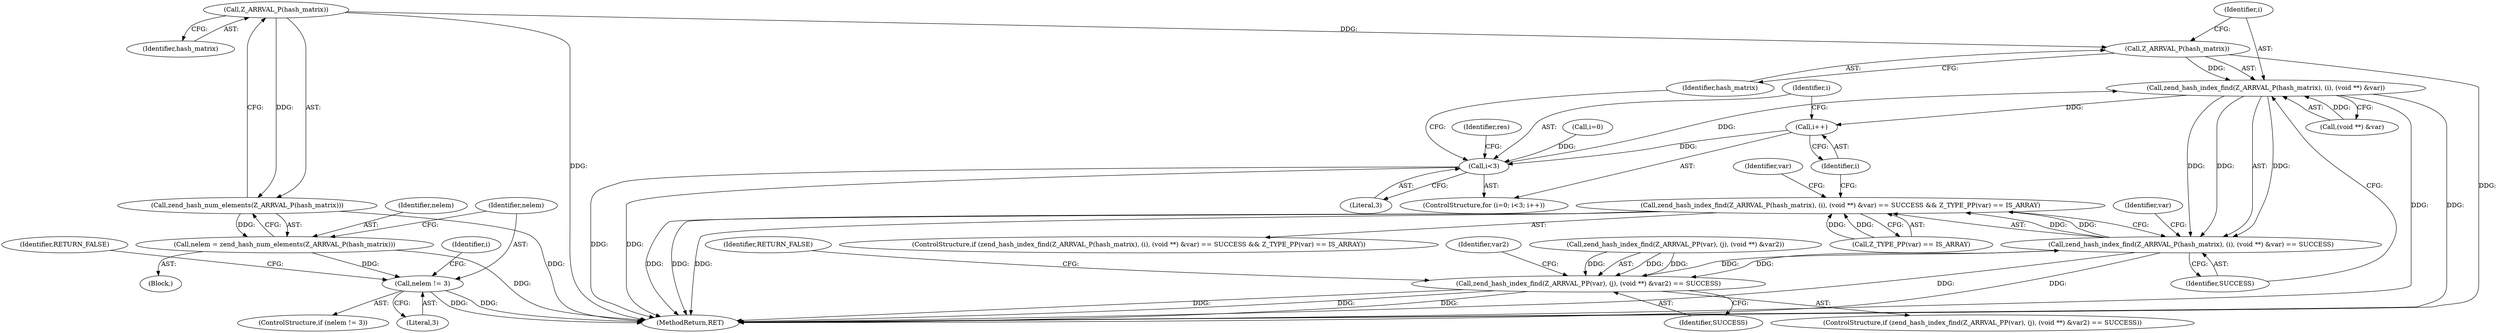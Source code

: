 digraph "0_php-src_2938329ce19cb8c4197dec146c3ec887c6f61d01_0@pointer" {
"1000141" [label="(Call,Z_ARRVAL_P(hash_matrix))"];
"1000140" [label="(Call,zend_hash_num_elements(Z_ARRVAL_P(hash_matrix)))"];
"1000138" [label="(Call,nelem = zend_hash_num_elements(Z_ARRVAL_P(hash_matrix)))"];
"1000144" [label="(Call,nelem != 3)"];
"1000163" [label="(Call,Z_ARRVAL_P(hash_matrix))"];
"1000162" [label="(Call,zend_hash_index_find(Z_ARRVAL_P(hash_matrix), (i), (void **) &var))"];
"1000156" [label="(Call,i++)"];
"1000153" [label="(Call,i<3)"];
"1000161" [label="(Call,zend_hash_index_find(Z_ARRVAL_P(hash_matrix), (i), (void **) &var) == SUCCESS)"];
"1000160" [label="(Call,zend_hash_index_find(Z_ARRVAL_P(hash_matrix), (i), (void **) &var) == SUCCESS && Z_TYPE_PP(var) == IS_ARRAY)"];
"1000200" [label="(Call,zend_hash_index_find(Z_ARRVAL_PP(var), (j), (void **) &var2) == SUCCESS)"];
"1000155" [label="(Literal,3)"];
"1000142" [label="(Identifier,hash_matrix)"];
"1000173" [label="(Identifier,var)"];
"1000255" [label="(Identifier,res)"];
"1000145" [label="(Identifier,nelem)"];
"1000157" [label="(Identifier,i)"];
"1000161" [label="(Call,zend_hash_index_find(Z_ARRVAL_P(hash_matrix), (i), (void **) &var) == SUCCESS)"];
"1000180" [label="(Identifier,var)"];
"1000149" [label="(ControlStructure,for (i=0; i<3; i++))"];
"1000151" [label="(Identifier,i)"];
"1000138" [label="(Call,nelem = zend_hash_num_elements(Z_ARRVAL_P(hash_matrix)))"];
"1000164" [label="(Identifier,hash_matrix)"];
"1000148" [label="(Identifier,RETURN_FALSE)"];
"1000159" [label="(ControlStructure,if (zend_hash_index_find(Z_ARRVAL_P(hash_matrix), (i), (void **) &var) == SUCCESS && Z_TYPE_PP(var) == IS_ARRAY))"];
"1000143" [label="(ControlStructure,if (nelem != 3))"];
"1000162" [label="(Call,zend_hash_index_find(Z_ARRVAL_P(hash_matrix), (i), (void **) &var))"];
"1000102" [label="(Block,)"];
"1000166" [label="(Call,(void **) &var)"];
"1000153" [label="(Call,i<3)"];
"1000160" [label="(Call,zend_hash_index_find(Z_ARRVAL_P(hash_matrix), (i), (void **) &var) == SUCCESS && Z_TYPE_PP(var) == IS_ARRAY)"];
"1000201" [label="(Call,zend_hash_index_find(Z_ARRVAL_PP(var), (j), (void **) &var2))"];
"1000200" [label="(Call,zend_hash_index_find(Z_ARRVAL_PP(var), (j), (void **) &var2) == SUCCESS)"];
"1000144" [label="(Call,nelem != 3)"];
"1000150" [label="(Call,i=0)"];
"1000139" [label="(Identifier,nelem)"];
"1000165" [label="(Identifier,i)"];
"1000146" [label="(Literal,3)"];
"1000163" [label="(Call,Z_ARRVAL_P(hash_matrix))"];
"1000199" [label="(ControlStructure,if (zend_hash_index_find(Z_ARRVAL_PP(var), (j), (void **) &var2) == SUCCESS))"];
"1000170" [label="(Identifier,SUCCESS)"];
"1000253" [label="(Identifier,RETURN_FALSE)"];
"1000272" [label="(MethodReturn,RET)"];
"1000140" [label="(Call,zend_hash_num_elements(Z_ARRVAL_P(hash_matrix)))"];
"1000209" [label="(Identifier,SUCCESS)"];
"1000156" [label="(Call,i++)"];
"1000214" [label="(Identifier,var2)"];
"1000154" [label="(Identifier,i)"];
"1000141" [label="(Call,Z_ARRVAL_P(hash_matrix))"];
"1000171" [label="(Call,Z_TYPE_PP(var) == IS_ARRAY)"];
"1000141" -> "1000140"  [label="AST: "];
"1000141" -> "1000142"  [label="CFG: "];
"1000142" -> "1000141"  [label="AST: "];
"1000140" -> "1000141"  [label="CFG: "];
"1000141" -> "1000272"  [label="DDG: "];
"1000141" -> "1000140"  [label="DDG: "];
"1000141" -> "1000163"  [label="DDG: "];
"1000140" -> "1000138"  [label="AST: "];
"1000138" -> "1000140"  [label="CFG: "];
"1000140" -> "1000272"  [label="DDG: "];
"1000140" -> "1000138"  [label="DDG: "];
"1000138" -> "1000102"  [label="AST: "];
"1000139" -> "1000138"  [label="AST: "];
"1000145" -> "1000138"  [label="CFG: "];
"1000138" -> "1000272"  [label="DDG: "];
"1000138" -> "1000144"  [label="DDG: "];
"1000144" -> "1000143"  [label="AST: "];
"1000144" -> "1000146"  [label="CFG: "];
"1000145" -> "1000144"  [label="AST: "];
"1000146" -> "1000144"  [label="AST: "];
"1000148" -> "1000144"  [label="CFG: "];
"1000151" -> "1000144"  [label="CFG: "];
"1000144" -> "1000272"  [label="DDG: "];
"1000144" -> "1000272"  [label="DDG: "];
"1000163" -> "1000162"  [label="AST: "];
"1000163" -> "1000164"  [label="CFG: "];
"1000164" -> "1000163"  [label="AST: "];
"1000165" -> "1000163"  [label="CFG: "];
"1000163" -> "1000272"  [label="DDG: "];
"1000163" -> "1000162"  [label="DDG: "];
"1000162" -> "1000161"  [label="AST: "];
"1000162" -> "1000166"  [label="CFG: "];
"1000165" -> "1000162"  [label="AST: "];
"1000166" -> "1000162"  [label="AST: "];
"1000170" -> "1000162"  [label="CFG: "];
"1000162" -> "1000272"  [label="DDG: "];
"1000162" -> "1000272"  [label="DDG: "];
"1000162" -> "1000156"  [label="DDG: "];
"1000162" -> "1000161"  [label="DDG: "];
"1000162" -> "1000161"  [label="DDG: "];
"1000162" -> "1000161"  [label="DDG: "];
"1000153" -> "1000162"  [label="DDG: "];
"1000166" -> "1000162"  [label="DDG: "];
"1000156" -> "1000149"  [label="AST: "];
"1000156" -> "1000157"  [label="CFG: "];
"1000157" -> "1000156"  [label="AST: "];
"1000154" -> "1000156"  [label="CFG: "];
"1000156" -> "1000153"  [label="DDG: "];
"1000153" -> "1000149"  [label="AST: "];
"1000153" -> "1000155"  [label="CFG: "];
"1000154" -> "1000153"  [label="AST: "];
"1000155" -> "1000153"  [label="AST: "];
"1000164" -> "1000153"  [label="CFG: "];
"1000255" -> "1000153"  [label="CFG: "];
"1000153" -> "1000272"  [label="DDG: "];
"1000153" -> "1000272"  [label="DDG: "];
"1000150" -> "1000153"  [label="DDG: "];
"1000161" -> "1000160"  [label="AST: "];
"1000161" -> "1000170"  [label="CFG: "];
"1000170" -> "1000161"  [label="AST: "];
"1000173" -> "1000161"  [label="CFG: "];
"1000160" -> "1000161"  [label="CFG: "];
"1000161" -> "1000272"  [label="DDG: "];
"1000161" -> "1000272"  [label="DDG: "];
"1000161" -> "1000160"  [label="DDG: "];
"1000161" -> "1000160"  [label="DDG: "];
"1000200" -> "1000161"  [label="DDG: "];
"1000161" -> "1000200"  [label="DDG: "];
"1000160" -> "1000159"  [label="AST: "];
"1000160" -> "1000171"  [label="CFG: "];
"1000171" -> "1000160"  [label="AST: "];
"1000180" -> "1000160"  [label="CFG: "];
"1000157" -> "1000160"  [label="CFG: "];
"1000160" -> "1000272"  [label="DDG: "];
"1000160" -> "1000272"  [label="DDG: "];
"1000160" -> "1000272"  [label="DDG: "];
"1000171" -> "1000160"  [label="DDG: "];
"1000171" -> "1000160"  [label="DDG: "];
"1000200" -> "1000199"  [label="AST: "];
"1000200" -> "1000209"  [label="CFG: "];
"1000201" -> "1000200"  [label="AST: "];
"1000209" -> "1000200"  [label="AST: "];
"1000214" -> "1000200"  [label="CFG: "];
"1000253" -> "1000200"  [label="CFG: "];
"1000200" -> "1000272"  [label="DDG: "];
"1000200" -> "1000272"  [label="DDG: "];
"1000200" -> "1000272"  [label="DDG: "];
"1000201" -> "1000200"  [label="DDG: "];
"1000201" -> "1000200"  [label="DDG: "];
"1000201" -> "1000200"  [label="DDG: "];
}
